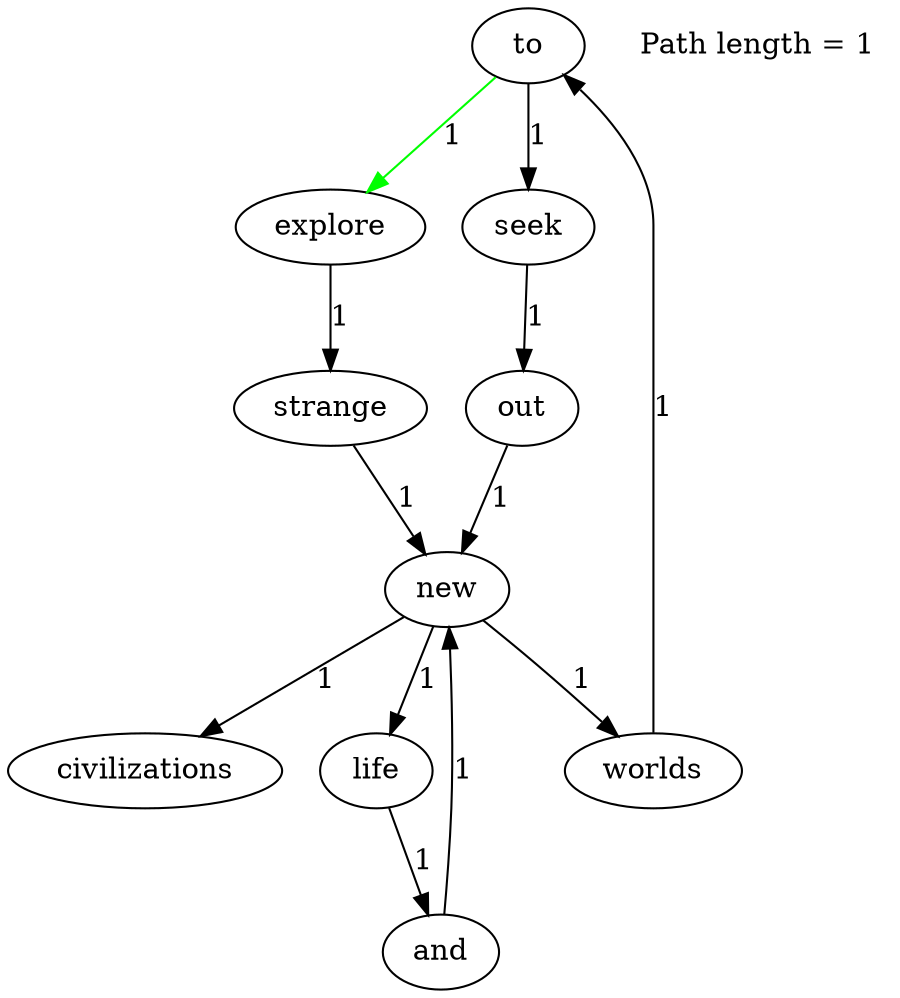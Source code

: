 digraph G {
    "to" [root=true];
    "new" -> "worlds" [label="1"];
    "new" -> "civilizations" [label="1"];
    "new" -> "life" [label="1"];
    "worlds" -> "to" [label="1"];
    "explore" -> "strange" [label="1"];
    "and" -> "new" [label="1"];
    "to" -> "explore" [label="1", color="green"];
    "to" -> "seek" [label="1"];
    "seek" -> "out" [label="1"];
    "strange" -> "new" [label="1"];
    "life" -> "and" [label="1"];
    "out" -> "new" [label="1"];
    "Path length = 1" [label="Path length = 1", color="black", shape=none];
}
